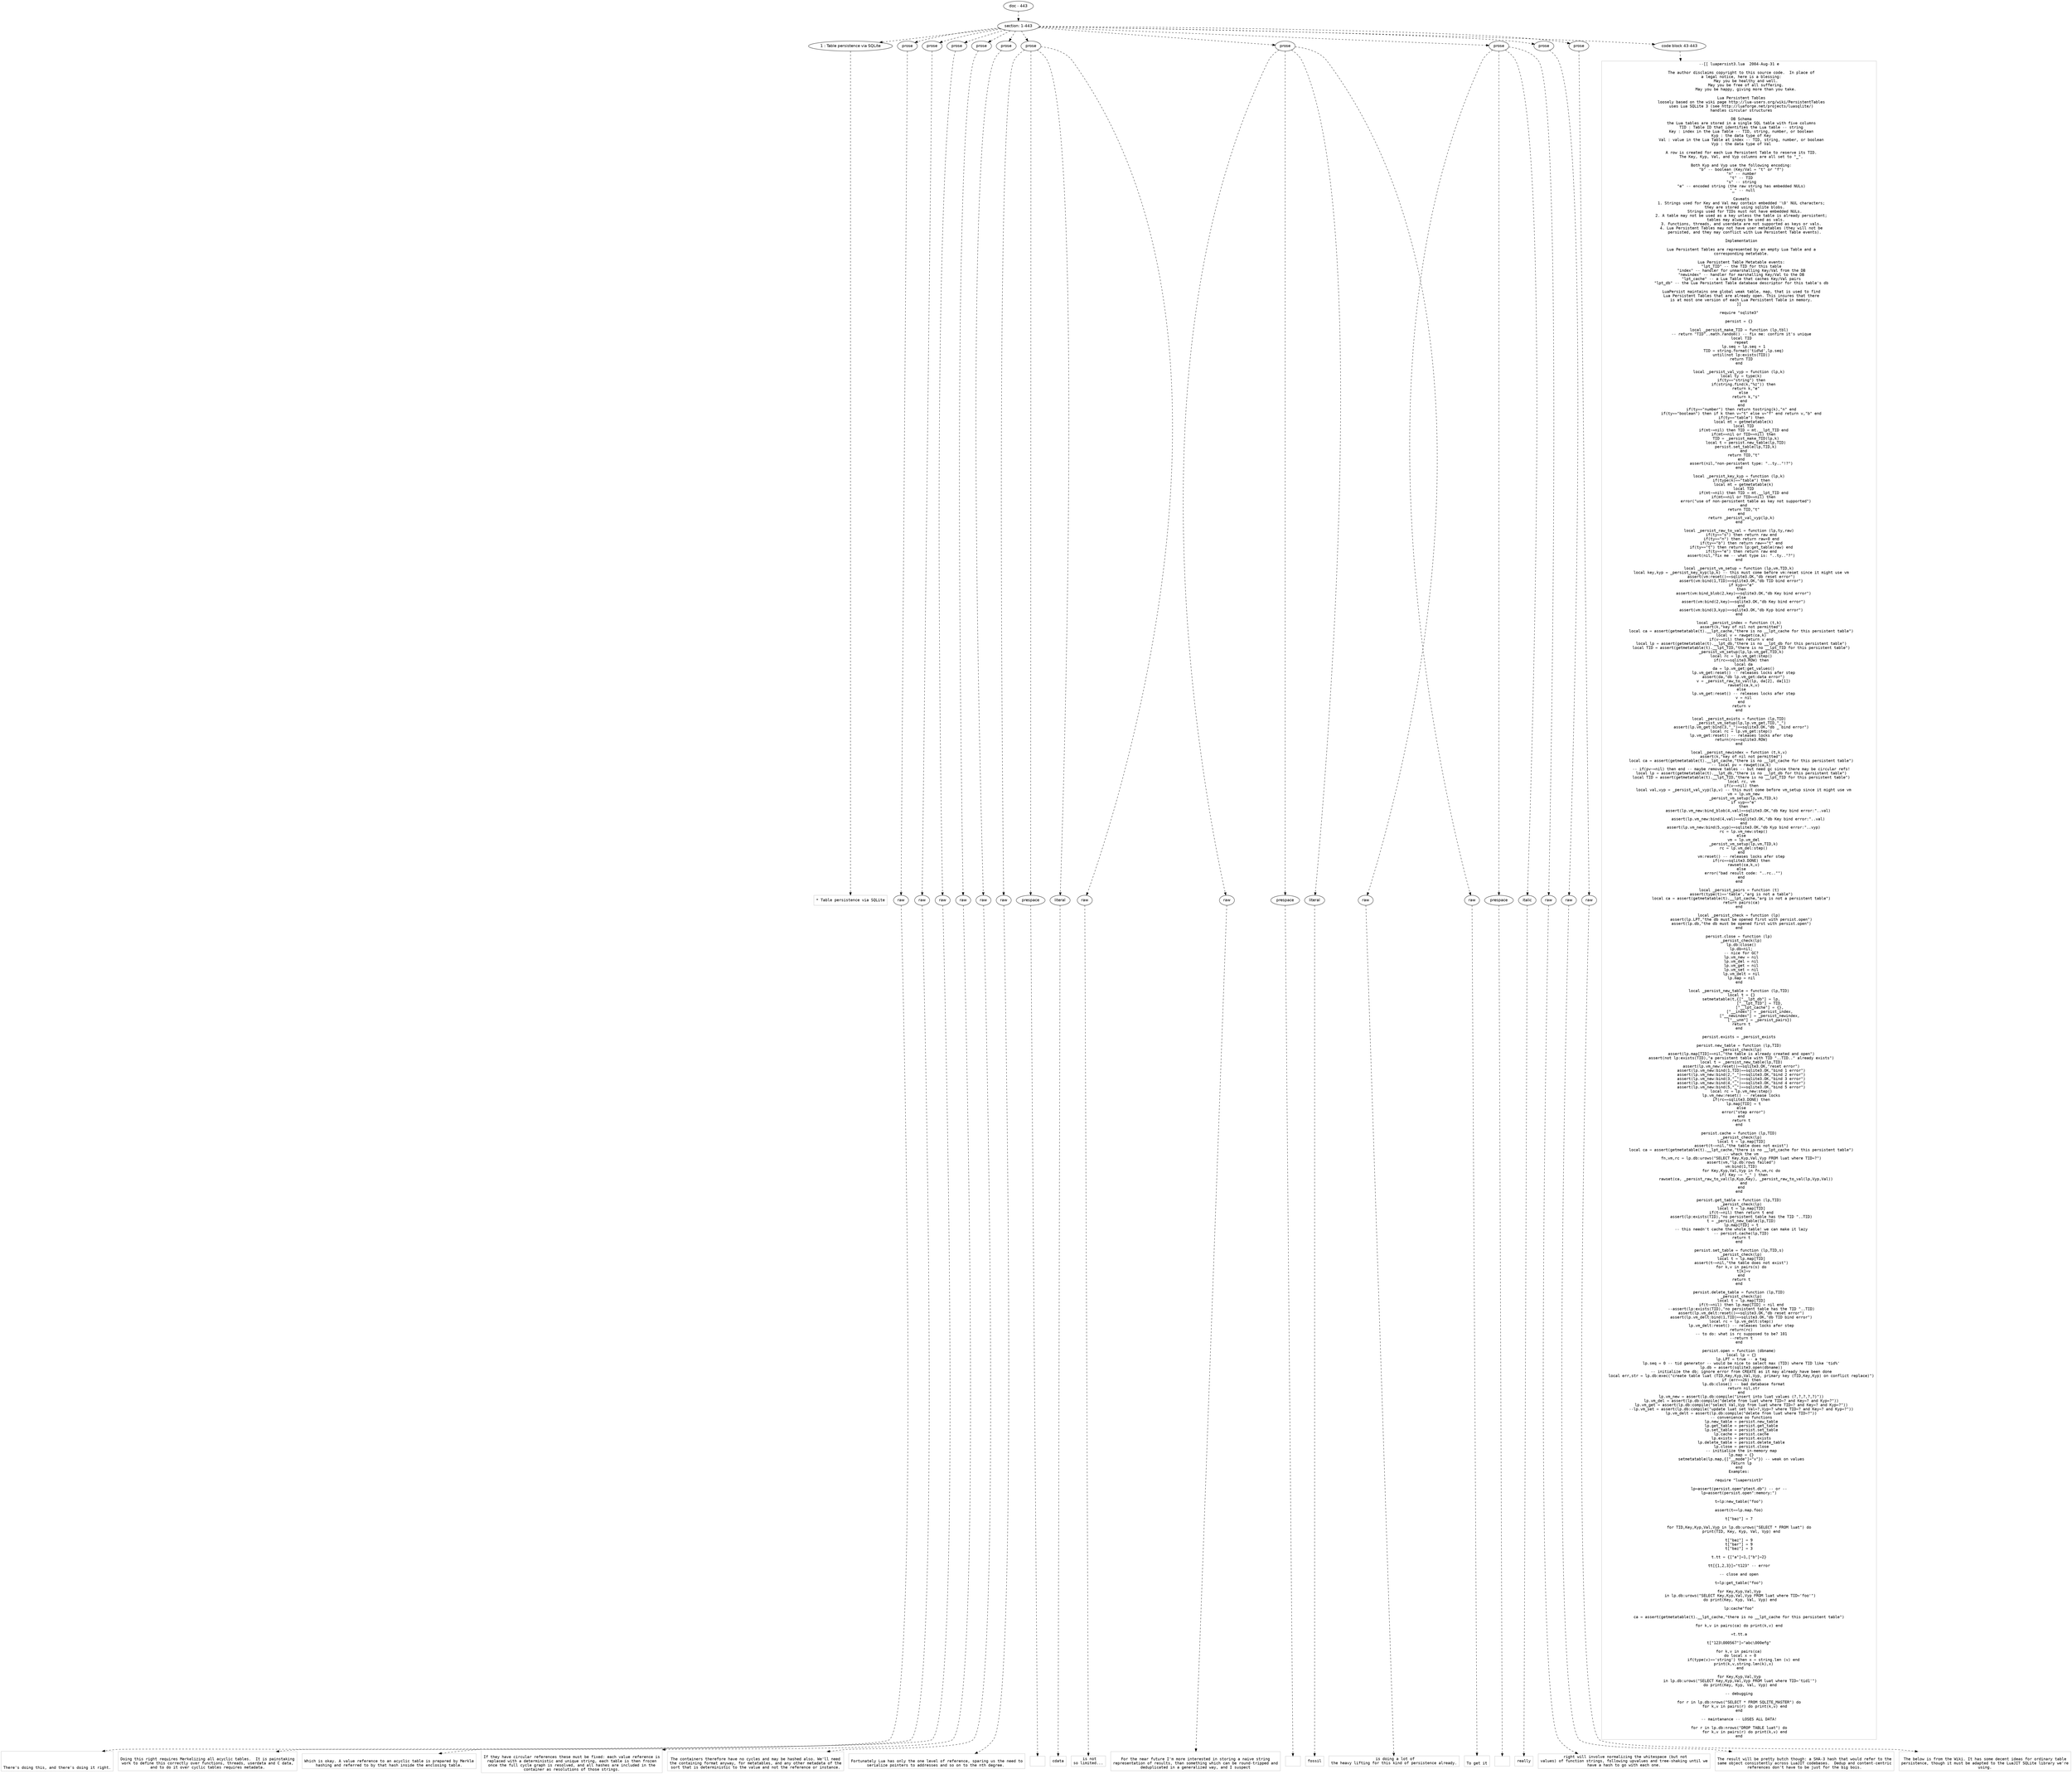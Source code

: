 digraph lpegNode {

node [fontname=Helvetica]
edge [style=dashed]

doc_0 [label="doc - 443"]


doc_0 -> { section_1}
{rank=same; section_1}

section_1 [label="section: 1-443"]


// END RANK doc_0

section_1 -> { header_2 prose_3 prose_4 prose_5 prose_6 prose_7 prose_8 prose_9 prose_10 prose_11 prose_12 codeblock_13}
{rank=same; header_2 prose_3 prose_4 prose_5 prose_6 prose_7 prose_8 prose_9 prose_10 prose_11 prose_12 codeblock_13}

header_2 [label="1 : Table persistence via SQLite"]

prose_3 [label="prose"]

prose_4 [label="prose"]

prose_5 [label="prose"]

prose_6 [label="prose"]

prose_7 [label="prose"]

prose_8 [label="prose"]

prose_9 [label="prose"]

prose_10 [label="prose"]

prose_11 [label="prose"]

prose_12 [label="prose"]

codeblock_13 [label="code block 43-443"]


// END RANK section_1

header_2 -> leaf_14
leaf_14  [color=Gray,shape=rectangle,fontname=Inconsolata,label="* Table persistence via SQLite"]
// END RANK header_2

prose_3 -> { raw_15}
{rank=same; raw_15}

raw_15 [label="raw"]


// END RANK prose_3

raw_15 -> leaf_16
leaf_16  [color=Gray,shape=rectangle,fontname=Inconsolata,label="


There's doing this, and there's doing it right.
"]
// END RANK raw_15

prose_4 -> { raw_17}
{rank=same; raw_17}

raw_17 [label="raw"]


// END RANK prose_4

raw_17 -> leaf_18
leaf_18  [color=Gray,shape=rectangle,fontname=Inconsolata,label="
Doing this right requires Merkelizing all acyclic tables.  It is painstaking
work to define this correctly over functions, threads, userdata and C data,
and to do it over cyclic tables requires metadata.
"]
// END RANK raw_17

prose_5 -> { raw_19}
{rank=same; raw_19}

raw_19 [label="raw"]


// END RANK prose_5

raw_19 -> leaf_20
leaf_20  [color=Gray,shape=rectangle,fontname=Inconsolata,label="
Which is okay. A value reference to an acyclic table is prepared by Merkle
hashing and referred to by that hash inside the enclosing table.
"]
// END RANK raw_19

prose_6 -> { raw_21}
{rank=same; raw_21}

raw_21 [label="raw"]


// END RANK prose_6

raw_21 -> leaf_22
leaf_22  [color=Gray,shape=rectangle,fontname=Inconsolata,label="
If they have circular references these must be fixed: each value reference is
replaced with a deterministic and unique string, each table is then frozen
once the full cycle graph is resolved, and all hashes are included in the
container as resolutions of those strings.
"]
// END RANK raw_21

prose_7 -> { raw_23}
{rank=same; raw_23}

raw_23 [label="raw"]


// END RANK prose_7

raw_23 -> leaf_24
leaf_24  [color=Gray,shape=rectangle,fontname=Inconsolata,label="
The containers therefore have no cycles and may be hashed also. We'll need
the containing format anyway, for metatables, and any other metadata of the
sort that is deterministic to the value and not the reference or instance.
"]
// END RANK raw_23

prose_8 -> { raw_25 prespace_26 literal_27 raw_28}
{rank=same; raw_25 prespace_26 literal_27 raw_28}

raw_25 [label="raw"]

prespace_26 [label="prespace"]

literal_27 [label="literal"]

raw_28 [label="raw"]


// END RANK prose_8

raw_25 -> leaf_29
leaf_29  [color=Gray,shape=rectangle,fontname=Inconsolata,label="
Fortunately Lua has only the one level of reference, sparing us the need to
serialize pointers to addresses and so on to the nth degree. "]
// END RANK raw_25

prespace_26 -> leaf_30
leaf_30  [color=Gray,shape=rectangle,fontname=Inconsolata,label=" "]
// END RANK prespace_26

literal_27 -> leaf_31
leaf_31  [color=Gray,shape=rectangle,fontname=Inconsolata,label="cdata"]
// END RANK literal_27

raw_28 -> leaf_32
leaf_32  [color=Gray,shape=rectangle,fontname=Inconsolata,label=" is not
so limited...
"]
// END RANK raw_28

prose_9 -> { raw_33 prespace_34 literal_35 raw_36}
{rank=same; raw_33 prespace_34 literal_35 raw_36}

raw_33 [label="raw"]

prespace_34 [label="prespace"]

literal_35 [label="literal"]

raw_36 [label="raw"]


// END RANK prose_9

raw_33 -> leaf_37
leaf_37  [color=Gray,shape=rectangle,fontname=Inconsolata,label="
For the near future I'm more interested in storing a naive string
representation of results, than something which can be round-tripped and
deduplicated in a generalized way, and I suspect"]
// END RANK raw_33

prespace_34 -> leaf_38
leaf_38  [color=Gray,shape=rectangle,fontname=Inconsolata,label=" "]
// END RANK prespace_34

literal_35 -> leaf_39
leaf_39  [color=Gray,shape=rectangle,fontname=Inconsolata,label="fossil"]
// END RANK literal_35

raw_36 -> leaf_40
leaf_40  [color=Gray,shape=rectangle,fontname=Inconsolata,label=" is doing a lot of
the heavy lifting for this kind of persistence already.
"]
// END RANK raw_36

prose_10 -> { raw_41 prespace_42 italic_43 raw_44}
{rank=same; raw_41 prespace_42 italic_43 raw_44}

raw_41 [label="raw"]

prespace_42 [label="prespace"]

italic_43 [label="italic"]

raw_44 [label="raw"]


// END RANK prose_10

raw_41 -> leaf_45
leaf_45  [color=Gray,shape=rectangle,fontname=Inconsolata,label="
To get it"]
// END RANK raw_41

prespace_42 -> leaf_46
leaf_46  [color=Gray,shape=rectangle,fontname=Inconsolata,label=" "]
// END RANK prespace_42

italic_43 -> leaf_47
leaf_47  [color=Gray,shape=rectangle,fontname=Inconsolata,label="really"]
// END RANK italic_43

raw_44 -> leaf_48
leaf_48  [color=Gray,shape=rectangle,fontname=Inconsolata,label=" right will involve normalizing the whitespace (but not
values) of function strings, following upvalues and tree-shaking until we
have a hash to go with each one.
"]
// END RANK raw_44

prose_11 -> { raw_49}
{rank=same; raw_49}

raw_49 [label="raw"]


// END RANK prose_11

raw_49 -> leaf_50
leaf_50  [color=Gray,shape=rectangle,fontname=Inconsolata,label="
The result will be pretty butch though: a SHA-3 hash that would refer to the
same object consistently across LuaJIT codebases.  Dedup and content-centric
references don't have to be just for the big bois.
"]
// END RANK raw_49

prose_12 -> { raw_51}
{rank=same; raw_51}

raw_51 [label="raw"]


// END RANK prose_12

raw_51 -> leaf_52
leaf_52  [color=Gray,shape=rectangle,fontname=Inconsolata,label="
The below is from the Wiki. It has some decent ideas for ordinary table
persistence, though it must be adapted to the LuaJIT SQLite library we're
using.
"]
// END RANK raw_51

codeblock_13 -> leaf_53
leaf_53  [color=Gray,shape=rectangle,fontname=Inconsolata,label="--[[ luapersist3.lua  2004-Aug-31 e

  The author disclaims copyright to this source code.  In place of
  a legal notice, here is a blessing:
      May you be healthy and well.
      May you be free of all suffering.
      May you be happy, giving more than you take.

  Lua Persistent Tables
  loosely based on the wiki page http://lua-users.org/wiki/PersistentTables
  uses Lua SQLite 3 (see http://luaforge.net/projects/luasqlite/)
  handles circular structures

  DB Schema
  the Lua tables are stored in a single SQL table with five columns
  TID : Table ID that identifies the Lua table -- string
  Key : index in the Lua Table -- TID, string, number, or boolean
  Kyp : the data type of Key
  Val : value in the Lua Table at index -- TID, string, number, or boolean
  Vyp : the data type of Val

  A row is created for each Lua Persistent Table to reserve its TID.
  The Key, Kyp, Val, and Vyp columns are all set to \"_\".

  Both Kyp and Vyp use the following encoding:
  \"b\" -- boolean (Key/Val = \"t\" or \"f\")
  \"n\" -- number
  \"t\" -- TID
  \"s\" -- string
  \"e\" -- encoded string (the raw string has embedded NULs)
   \"_\" -- null

  Caveats
  1. Strings used for Key and Val may contain embedded '\\0' NUL characters;
     they are stored using sqlite blobs.
     Strings used for TIDs must not have embedded NULs.
  2. A table may not be used as a key unless the table is already persistent;
      tables may always be used as vals.
  3. Functions, threads, and userdata are not supported as keys or vals.
  4. Lua Persistent Tables may not have user metatables (they will not be
     persisted, and they may conflict with Lua Persistent Table events).

  Implementation

  Lua Persistent Tables are represented by an empty Lua Table and a
  corresponding metatable.

  Lua Persistent Table Metatable events:
  \"lpt_TID\" -- the TID for this table
  \"index\" -- handler for unmarshalling Key/Val from the DB
  \"newindex\" -- handler for marshalling Key/Val to the DB
  \"lpt_cache\" -- a Lua Table that caches Key/Val pairs
  \"lpt_db\" -- the Lua Persistent Table database descriptor for this table's db

  LuaPersist maintains one global weak table, map, that is used to find
  Lua Persistent Tables that are already open. This insures that there
  is at most one version of each Lua Persistent Table in memory.
]]

require \"sqlite3\"

persist = {}

local _persist_make_TID = function (lp,tbl)
  -- return \"TID\"..math.random() -- fix me: confirm it's unique
  local TID
  repeat
    lp.seq = lp.seq + 1
    TID = string.format('tid%d',lp.seq)
  until(not lp:exists(TID))
  return TID
end

local _persist_val_vyp = function (lp,k)
  local ty = type(k)
  if(ty==\"string\") then
    if(string.find(k,\"%z\")) then
      return k,\"e\"
    else
      return k,\"s\"
    end
  end
  if(ty==\"number\") then return tostring(k),\"n\" end
  if(ty==\"boolean\") then if k then v=\"t\" else v=\"f\" end return v,\"b\" end
  if(ty==\"table\") then
    local mt = getmetatable(k)
    local TID
    if(mt~=nil) then TID = mt.__lpt_TID end
    if(mt==nil or TID==nil) then
      TID = _persist_make_TID(lp,k)
      local t = persist.new_table(lp,TID)
      persist.set_table(lp,TID,k)
    end
    return TID,\"t\"
  end
  assert(nil,\"non-persistent type: \"..ty..\"!?\")
end

local _persist_key_kyp = function (lp,k)
  if(type(k)==\"table\") then
    local mt = getmetatable(k)
    local TID
    if(mt~=nil) then TID = mt.__lpt_TID end
    if(mt==nil or TID==nil) then
      error(\"use of non-persistent table as key not supported\")
    end
    return TID,\"t\"
  end
  return _persist_val_vyp(lp,k)
end

local _persist_raw_to_val = function (lp,ty,raw)
  if(ty==\"s\") then return raw end
  if(ty==\"n\") then return raw+0 end
  if(ty==\"b\") then return raw==\"t\" end
  if(ty==\"t\") then return lp:get_table(raw) end
  if(ty==\"e\") then return raw end
  assert(nil,\"fix me -- what type is: \"..ty..\"?\")
end

local _persist_vm_setup = function (lp,vm,TID,k)
  local key,kyp = _persist_key_kyp(lp,k) -- this must come before vm:reset since it might use vm
  assert(vm:reset()==sqlite3.OK,\"db reset error\")
  assert(vm:bind(1,TID)==sqlite3.OK,\"db TID bind error\")
  if kyp==\"e\"
  then
    assert(vm:bind_blob(2,key)==sqlite3.OK,\"db Key bind error\")
  else
    assert(vm:bind(2,key)==sqlite3.OK,\"db Key bind error\")
  end
  assert(vm:bind(3,kyp)==sqlite3.OK,\"db Kyp bind error\")
end

local _persist_index = function (t,k)
  assert(k,\"key of nil not permitted\")
  local ca = assert(getmetatable(t).__lpt_cache,\"there is no __lpt_cache for this persistent table\")
  local v = rawget(ca,k)
  if(v~=nil) then return v end
  local lp = assert(getmetatable(t).__lpt_db,\"there is no __lpt_db for this persistent table\")
  local TID = assert(getmetatable(t).__lpt_TID,\"there is no __lpt_TID for this persistent table\")
  _persist_vm_setup(lp,lp.vm_get,TID,k)
  local rc = lp.vm_get:step()
  if(rc==sqlite3.ROW) then
    local da
    da = lp.vm_get:get_values()
    lp.vm_get:reset() -- releases locks afer step
    assert(da,\"db lp.vm_get:data error\")
    v = _persist_raw_to_val(lp, da[2], da[1])
    rawset(ca,k,v)
  else
    lp.vm_get:reset() -- releases locks afer step
    v = nil
  end
  return v
end

local _persist_exists = function (lp,TID)
  _persist_vm_setup(lp,lp.vm_get,TID,\"_\")
  assert(lp.vm_get:bind(3,\"_\")==sqlite3.OK,\"db _ bind error\")
  local rc = lp.vm_get:step()
  lp.vm_get:reset() -- releases locks afer step
  return(rc==sqlite3.ROW)
end

local _persist_newindex = function (t,k,v)
  assert(k,\"key of nil not permitted\")
  local ca = assert(getmetatable(t).__lpt_cache,\"there is no __lpt_cache for this persistent table\")
  -- local pv = rawget(ca,k)
  -- if(pv~=nil) then end -- maybe remove tables -- but need gc since there may be circular refs!
  local lp = assert(getmetatable(t).__lpt_db,\"there is no __lpt_db for this persistent table\")
  local TID = assert(getmetatable(t).__lpt_TID,\"there is no __lpt_TID for this persistent table\")
  local rc, vm
  if(v~=nil) then
    local val,vyp = _persist_val_vyp(lp,v) -- this must come before vm_setup since it might use vm
    vm = lp.vm_new
    _persist_vm_setup(lp,vm,TID,k)
    if vyp==\"e\"
    then
        assert(lp.vm_new:bind_blob(4,val)==sqlite3.OK,\"db Key bind error:\"..val)
    else
        assert(lp.vm_new:bind(4,val)==sqlite3.OK,\"db Key bind error:\"..val)
    end
    assert(lp.vm_new:bind(5,vyp)==sqlite3.OK,\"db Kyp bind error:\"..vyp)
    rc = lp.vm_new:step()
  else
    vm = lp.vm_del
    _persist_vm_setup(lp,vm,TID,k)
    rc = lp.vm_del:step()
  end
  vm:reset() -- releases locks afer step
  if(rc==sqlite3.DONE) then
    rawset(ca,k,v)
  else
    error(\"bad result code: \"..rc..\"\")
  end
end

local _persist_pairs = function (t)
  assert(type(t)=='table',\"arg is not a table\")
  local ca = assert(getmetatable(t).__lpt_cache,\"arg is not a persistent table\")
  return pairs(ca)
end

local _persist_check = function (lp)
  assert(lp.LPT,\"the db must be opened first with persist.open\")
  assert(lp.db,\"the db must be opened first with persist.open\")
end

persist.close = function (lp)
  _persist_check(lp)
  lp.db:close()
  lp.db=nil;
  -- nice for GC?
  lp.vm_new = nil
  lp.vm_del = nil
  lp.vm_get = nil
  lp.vm_set = nil
  lp.vm_delt = nil
  lp.map = nil
end

local _persist_new_table = function (lp,TID)
  local t = {}
  setmetatable(t,{[\"__lpt_db\"] = lp,
                  [\"__lpt_TID\"] = TID,
                  [\"__lpt_cache\"] = {},
                  [\"__index\"] = _persist_index,
                  [\"__newindex\"] = _persist_newindex,
                  [\"__unm\"] = _persist_pairs})
  return t
end

persist.exists = _persist_exists

persist.new_table = function (lp,TID)
  _persist_check(lp)
  assert(lp.map[TID]==nil,\"the table is already created and open\")
  assert(not lp:exists(TID),\"a persistent table with TID \"..TID..\" already exists\")
  local t = _persist_new_table(lp,TID)
  assert(lp.vm_new:reset()==sqlite3.OK,\"reset error\")
  assert(lp.vm_new:bind(1,TID)==sqlite3.OK,\"bind 1 error\")
  assert(lp.vm_new:bind(2,\"_\")==sqlite3.OK,\"bind 2 error\")
  assert(lp.vm_new:bind(3,\"_\")==sqlite3.OK,\"bind 3 error\")
  assert(lp.vm_new:bind(4,\"_\")==sqlite3.OK,\"bind 4 error\")
  assert(lp.vm_new:bind(5,\"_\")==sqlite3.OK,\"bind 5 error\")
  local rc = lp.vm_new:step()
  lp.vm_new:reset() -- release locks
  if(rc==sqlite3.DONE) then
    lp.map[TID] = t
  else
    error(\"step error\")
  end
  return t
end

persist.cache = function (lp,TID)
  _persist_check(lp)
  local t = lp.map[TID]
  assert(t~=nil,\"the table does not exist\")
  local ca = assert(getmetatable(t).__lpt_cache,\"there is no __lpt_cache for this persistent table\")
  -- whack the vm
  fn,vm,rc = lp.db:urows(\"SELECT Key,Kyp,Val,Vyp FROM luat where TID=?\")
  assert(vm,\"lp.db:rows failed\")
  vm:bind(1,TID)
  for Key,Kyp,Val,Vyp in fn,vm,rc do
    if( Key ~= \"_\" ) then
      rawset(ca, _persist_raw_to_val(lp,Kyp,Key), _persist_raw_to_val(lp,Vyp,Val))
    end
  end
end

persist.get_table = function (lp,TID)
  _persist_check(lp)
  local t = lp.map[TID]
  if(t~=nil) then return t end
  assert(lp:exists(TID),\"no persistent table has the TID \"..TID)
  t = _persist_new_table(lp,TID)
  lp.map[TID] = t
  -- this needn't cache the whole table! we can make it lazy
  -- persist.cache(lp,TID)
  return t
end

persist.set_table = function (lp,TID,s)
  _persist_check(lp)
  local t = lp.map[TID]
  assert(t~=nil,\"the table does not exist\")
  for k,v in pairs(s) do
    t[k]=v
  end
  return t
end

persist.delete_table = function (lp,TID)
  _persist_check(lp)
  local t = lp.map[TID]
  if(t~=nil) then lp.map[TID] = nil end
  --assert(lp:exists(TID),\"no persistent table has the TID \"..TID)
  assert(lp.vm_delt:reset()==sqlite3.OK,\"db reset error\")
  assert(lp.vm_delt:bind(1,TID)==sqlite3.OK,\"db TID bind error\")
  local rc = lp.vm_delt:step()
  lp.vm_delt:reset() -- releases locks afer step
  return(rc)
  -- to do: what is rc supposed to be? 101
  --return t
end

persist.open = function (dbname)
  local lp = {}
  lp.LPT = true -- a tag
  lp.seq = 0 -- tid generator -- would be nice to select max (TID) where TID like 'tid%'
  lp.db = assert(sqlite3.open(dbname))
  -- initialize the db; ignore error from CREATE as it may already have been done
  local err,str = lp.db:exec(\"create table luat (TID,Key,Kyp,Val,Vyp, primary key (TID,Key,Kyp) on conflict replace)\")
  if (err==26) then
    lp.db:close() -- bad database format
    return nil,str
  end
  lp.vm_new = assert(lp.db:compile(\"insert into luat values (?,?,?,?,?)\"))
  lp.vm_del = assert(lp.db:compile(\"delete from luat where TID=? and Key=? and Kyp=?\"))
  lp.vm_get = assert(lp.db:compile(\"select Val,Vyp from luat where TID=? and Key=? and Kyp=?\"))
  --lp.vm_set = assert(lp.db:compile(\"update luat set Val=?,Vyp=? where TID=? and Key=? and Kyp=?\"))
  lp.vm_delt = assert(lp.db:compile(\"delete from luat where TID=?\"))
  -- convenience oo functions
  lp.new_table = persist.new_table
  lp.get_table = persist.get_table
  lp.set_table = persist.set_table
  lp.cache = persist.cache
  lp.exists = persist.exists
  lp.delete_table = persist.delete_table
  lp.close = persist.close
  -- initialize the in-memory map
  lp.map = {}
  setmetatable(lp.map,{[\"__mode\"]=\"v\"}) -- weak on values
  return lp
end
Examples:

require \"luapersist3\"

lp=assert(persist.open\"ptest.db\") -- or --
lp=assert(persist.open\":memory:\")

t=lp:new_table(\"foo\")

assert(t==lp.map.foo)

t[\"baz\"] = 7

for TID,Key,Kyp,Val,Vyp in lp.db:urows(\"SELECT * FROM luat\") do
  print(TID, Key, Kyp, Val, Vyp) end

t[\"baz\"] = 9
t[\"bar\"] = 9
t[\"baz\"] = 3

t.tt = {[\"a\"]=1,[\"b\"]=2}

tt[{1,2,3}]=\"t123\" -- error

-- close and open

t=lp:get_table(\"foo\")

for Key,Kyp,Val,Vyp
 in lp.db:urows(\"SELECT Key,Kyp,Val,Vyp FROM luat where TID='foo'\")
 do print(Key, Kyp, Val, Vyp) end

lp:cache\"foo\"

ca = assert(getmetatable(t).__lpt_cache,\"there is no __lpt_cache for this persistent table\")

for k,v in pairs(ca) do print(k,v) end

=t.tt.a

t[\"123\\000567\"]=\"abc\\000efg\"

for k,v in pairs(ca)
 do local x = 0
    if(type(v)=='string') then x = string.len (v) end
    print(k,v,string.len(k),x)
 end

for Key,Kyp,Val,Vyp
 in lp.db:urows(\"SELECT Key,Kyp,Val,Vyp FROM luat where TID='tid1'\")
 do print(Key, Kyp, Val, Vyp) end

-- debugging

for r in lp.db:nrows(\"SELECT * FROM SQLITE_MASTER\") do
     for k,v in pairs(r) do print(k,v) end
end

-- maintanance -- LOSES ALL DATA!

for r in lp.db:nrows(\"DROP TABLE luat\") do
     for k,v in pairs(r) do print(k,v) end
end"]
// END RANK codeblock_13


}
